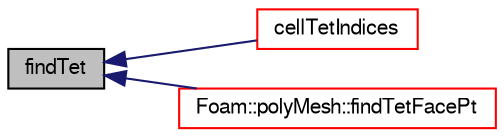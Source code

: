 digraph "findTet"
{
  bgcolor="transparent";
  edge [fontname="FreeSans",fontsize="10",labelfontname="FreeSans",labelfontsize="10"];
  node [fontname="FreeSans",fontsize="10",shape=record];
  rankdir="LR";
  Node1909 [label="findTet",height=0.2,width=0.4,color="black", fillcolor="grey75", style="filled", fontcolor="black"];
  Node1909 -> Node1910 [dir="back",color="midnightblue",fontsize="10",style="solid",fontname="FreeSans"];
  Node1910 [label="cellTetIndices",height=0.2,width=0.4,color="red",URL="$a27418.html#a2367ee2c1f7122a5fad6f4af3cbeb6c9",tooltip="Return the tet decomposition of the given cell, see. "];
  Node1909 -> Node2092 [dir="back",color="midnightblue",fontsize="10",style="solid",fontname="FreeSans"];
  Node2092 [label="Foam::polyMesh::findTetFacePt",height=0.2,width=0.4,color="red",URL="$a27410.html#a8b9a5f3ae0a609574e12ff885a9d975b",tooltip="Find the tetFaceI and tetPtI for the given position in. "];
}
